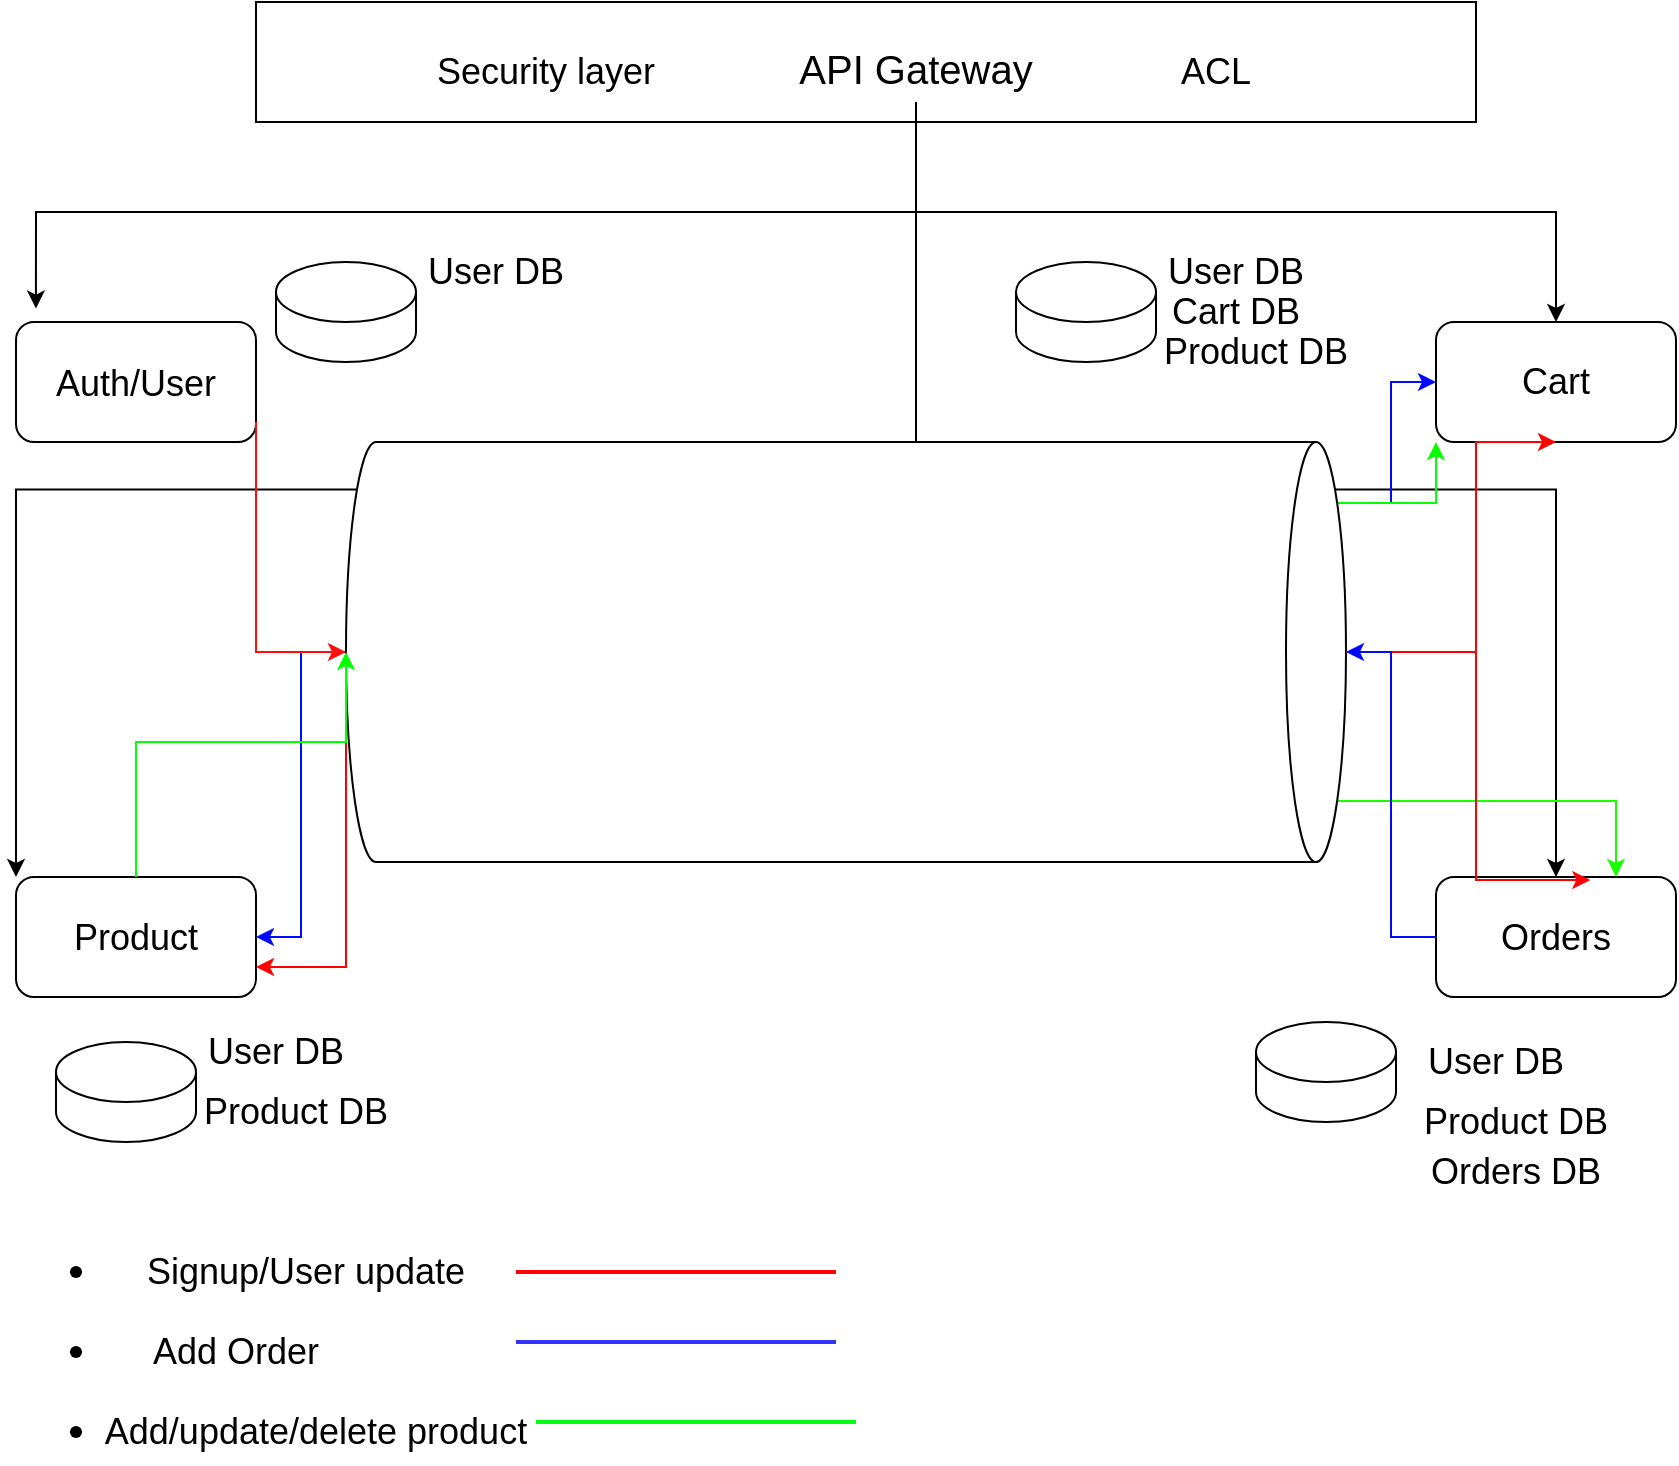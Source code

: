 <mxfile version="24.0.5" type="device">
  <diagram name="Page-1" id="mssVL0WriyJgOeCOiUHf">
    <mxGraphModel dx="1434" dy="738" grid="1" gridSize="10" guides="1" tooltips="1" connect="1" arrows="1" fold="1" page="1" pageScale="1" pageWidth="850" pageHeight="1100" math="0" shadow="0">
      <root>
        <mxCell id="0" />
        <mxCell id="1" parent="0" />
        <mxCell id="jd0kTKe9EwgRE9TUMlQJ-1" value="" style="rounded=0;whiteSpace=wrap;html=1;" parent="1" vertex="1">
          <mxGeometry x="130" y="20" width="610" height="60" as="geometry" />
        </mxCell>
        <mxCell id="jd0kTKe9EwgRE9TUMlQJ-20" style="edgeStyle=orthogonalEdgeStyle;rounded=0;orthogonalLoop=1;jettySize=auto;html=1;exitX=0.5;exitY=1;exitDx=0;exitDy=0;entryX=0.5;entryY=0;entryDx=0;entryDy=0;" parent="1" source="jd0kTKe9EwgRE9TUMlQJ-2" target="jd0kTKe9EwgRE9TUMlQJ-6" edge="1">
          <mxGeometry relative="1" as="geometry" />
        </mxCell>
        <mxCell id="jd0kTKe9EwgRE9TUMlQJ-21" style="edgeStyle=orthogonalEdgeStyle;rounded=0;orthogonalLoop=1;jettySize=auto;html=1;exitX=0.5;exitY=1;exitDx=0;exitDy=0;" parent="1" source="jd0kTKe9EwgRE9TUMlQJ-2" target="jd0kTKe9EwgRE9TUMlQJ-4" edge="1">
          <mxGeometry relative="1" as="geometry" />
        </mxCell>
        <mxCell id="jd0kTKe9EwgRE9TUMlQJ-22" style="edgeStyle=orthogonalEdgeStyle;rounded=0;orthogonalLoop=1;jettySize=auto;html=1;exitX=0.5;exitY=1;exitDx=0;exitDy=0;entryX=0;entryY=0;entryDx=0;entryDy=0;" parent="1" source="jd0kTKe9EwgRE9TUMlQJ-2" target="jd0kTKe9EwgRE9TUMlQJ-5" edge="1">
          <mxGeometry relative="1" as="geometry" />
        </mxCell>
        <mxCell id="jd0kTKe9EwgRE9TUMlQJ-2" value="&lt;font style=&quot;font-size: 20px;&quot;&gt;API Gateway&lt;/font&gt;" style="text;strokeColor=none;align=center;fillColor=none;html=1;verticalAlign=middle;whiteSpace=wrap;rounded=0;fontSize=20;" parent="1" vertex="1">
          <mxGeometry x="320" y="35" width="280" height="35" as="geometry" />
        </mxCell>
        <mxCell id="jd0kTKe9EwgRE9TUMlQJ-3" value="" style="rounded=1;whiteSpace=wrap;html=1;" parent="1" vertex="1">
          <mxGeometry x="10" y="180" width="120" height="60" as="geometry" />
        </mxCell>
        <mxCell id="jd0kTKe9EwgRE9TUMlQJ-4" value="" style="rounded=1;whiteSpace=wrap;html=1;" parent="1" vertex="1">
          <mxGeometry x="720" y="457.5" width="120" height="60" as="geometry" />
        </mxCell>
        <mxCell id="jd0kTKe9EwgRE9TUMlQJ-5" value="" style="rounded=1;whiteSpace=wrap;html=1;" parent="1" vertex="1">
          <mxGeometry x="10" y="457.5" width="120" height="60" as="geometry" />
        </mxCell>
        <mxCell id="jd0kTKe9EwgRE9TUMlQJ-6" value="" style="rounded=1;whiteSpace=wrap;html=1;" parent="1" vertex="1">
          <mxGeometry x="720" y="180" width="120" height="60" as="geometry" />
        </mxCell>
        <mxCell id="jd0kTKe9EwgRE9TUMlQJ-7" value="&lt;font style=&quot;font-size: 18px;&quot;&gt;Auth/User&lt;/font&gt;" style="text;strokeColor=none;align=center;fillColor=none;html=1;verticalAlign=middle;whiteSpace=wrap;rounded=0;" parent="1" vertex="1">
          <mxGeometry x="10" y="192.5" width="120" height="37.5" as="geometry" />
        </mxCell>
        <mxCell id="jd0kTKe9EwgRE9TUMlQJ-8" value="&lt;font style=&quot;font-size: 18px;&quot;&gt;Product&lt;/font&gt;" style="text;strokeColor=none;align=center;fillColor=none;html=1;verticalAlign=middle;whiteSpace=wrap;rounded=0;" parent="1" vertex="1">
          <mxGeometry x="20" y="470" width="100" height="35" as="geometry" />
        </mxCell>
        <mxCell id="jd0kTKe9EwgRE9TUMlQJ-9" value="&lt;font style=&quot;font-size: 18px;&quot;&gt;Orders&lt;/font&gt;" style="text;strokeColor=none;align=center;fillColor=none;html=1;verticalAlign=middle;whiteSpace=wrap;rounded=0;" parent="1" vertex="1">
          <mxGeometry x="730" y="470" width="100" height="35" as="geometry" />
        </mxCell>
        <mxCell id="jd0kTKe9EwgRE9TUMlQJ-10" value="&lt;span style=&quot;font-size: 18px;&quot;&gt;Cart&lt;/span&gt;" style="text;strokeColor=none;align=center;fillColor=none;html=1;verticalAlign=middle;whiteSpace=wrap;rounded=0;" parent="1" vertex="1">
          <mxGeometry x="730" y="192.5" width="100" height="35" as="geometry" />
        </mxCell>
        <mxCell id="jd0kTKe9EwgRE9TUMlQJ-26" style="edgeStyle=orthogonalEdgeStyle;rounded=0;orthogonalLoop=1;jettySize=auto;html=1;exitX=0.5;exitY=1;exitDx=0;exitDy=0;exitPerimeter=0;entryX=1;entryY=0.75;entryDx=0;entryDy=0;strokeColor=#ff0000;" parent="1" source="jd0kTKe9EwgRE9TUMlQJ-17" target="jd0kTKe9EwgRE9TUMlQJ-5" edge="1">
          <mxGeometry relative="1" as="geometry">
            <Array as="points">
              <mxPoint x="175" y="503" />
            </Array>
          </mxGeometry>
        </mxCell>
        <mxCell id="jd0kTKe9EwgRE9TUMlQJ-30" style="edgeStyle=orthogonalEdgeStyle;rounded=0;orthogonalLoop=1;jettySize=auto;html=1;exitX=0.5;exitY=0;exitDx=0;exitDy=0;exitPerimeter=0;entryX=0.5;entryY=1;entryDx=0;entryDy=0;strokeColor=#ff0000;" parent="1" source="jd0kTKe9EwgRE9TUMlQJ-17" target="jd0kTKe9EwgRE9TUMlQJ-6" edge="1">
          <mxGeometry relative="1" as="geometry">
            <Array as="points">
              <mxPoint x="740" y="345" />
              <mxPoint x="740" y="240" />
            </Array>
          </mxGeometry>
        </mxCell>
        <mxCell id="jd0kTKe9EwgRE9TUMlQJ-41" style="edgeStyle=orthogonalEdgeStyle;rounded=0;orthogonalLoop=1;jettySize=auto;html=1;exitX=0.5;exitY=1;exitDx=0;exitDy=0;exitPerimeter=0;entryX=1;entryY=0.5;entryDx=0;entryDy=0;strokeColor=#0008ff;" parent="1" source="jd0kTKe9EwgRE9TUMlQJ-17" target="jd0kTKe9EwgRE9TUMlQJ-5" edge="1">
          <mxGeometry relative="1" as="geometry" />
        </mxCell>
        <mxCell id="jd0kTKe9EwgRE9TUMlQJ-43" style="edgeStyle=orthogonalEdgeStyle;rounded=0;orthogonalLoop=1;jettySize=auto;html=1;exitX=0.145;exitY=0;exitDx=0;exitDy=4.35;exitPerimeter=0;entryX=0;entryY=0.5;entryDx=0;entryDy=0;strokeColor=#0008ff;" parent="1" source="jd0kTKe9EwgRE9TUMlQJ-17" target="jd0kTKe9EwgRE9TUMlQJ-6" edge="1">
          <mxGeometry relative="1" as="geometry" />
        </mxCell>
        <mxCell id="jd0kTKe9EwgRE9TUMlQJ-51" style="edgeStyle=orthogonalEdgeStyle;rounded=0;orthogonalLoop=1;jettySize=auto;html=1;exitX=0.145;exitY=0;exitDx=0;exitDy=4.35;exitPerimeter=0;entryX=0;entryY=1;entryDx=0;entryDy=0;strokeColor=#04ff00;" parent="1" source="jd0kTKe9EwgRE9TUMlQJ-17" target="jd0kTKe9EwgRE9TUMlQJ-6" edge="1">
          <mxGeometry relative="1" as="geometry" />
        </mxCell>
        <mxCell id="jd0kTKe9EwgRE9TUMlQJ-52" style="edgeStyle=orthogonalEdgeStyle;rounded=0;orthogonalLoop=1;jettySize=auto;html=1;exitX=0.855;exitY=0;exitDx=0;exitDy=4.35;exitPerimeter=0;entryX=0.75;entryY=0;entryDx=0;entryDy=0;strokeColor=#1AFF00;" parent="1" source="jd0kTKe9EwgRE9TUMlQJ-17" target="jd0kTKe9EwgRE9TUMlQJ-4" edge="1">
          <mxGeometry relative="1" as="geometry" />
        </mxCell>
        <mxCell id="jd0kTKe9EwgRE9TUMlQJ-17" value="" style="shape=cylinder3;whiteSpace=wrap;html=1;boundedLbl=1;backgroundOutline=1;size=15;direction=south;fontColor=#ed0707;" parent="1" vertex="1">
          <mxGeometry x="175" y="240" width="500" height="210" as="geometry" />
        </mxCell>
        <mxCell id="jd0kTKe9EwgRE9TUMlQJ-19" style="edgeStyle=orthogonalEdgeStyle;rounded=0;orthogonalLoop=1;jettySize=auto;html=1;exitX=0.5;exitY=1;exitDx=0;exitDy=0;entryX=0.083;entryY=-0.112;entryDx=0;entryDy=0;entryPerimeter=0;" parent="1" source="jd0kTKe9EwgRE9TUMlQJ-2" target="jd0kTKe9EwgRE9TUMlQJ-3" edge="1">
          <mxGeometry relative="1" as="geometry" />
        </mxCell>
        <mxCell id="jd0kTKe9EwgRE9TUMlQJ-24" style="edgeStyle=orthogonalEdgeStyle;rounded=0;orthogonalLoop=1;jettySize=auto;html=1;exitX=1;exitY=1;exitDx=0;exitDy=0;entryX=0.5;entryY=1;entryDx=0;entryDy=0;entryPerimeter=0;strokeColor=#FF0D0D;" parent="1" source="jd0kTKe9EwgRE9TUMlQJ-7" target="jd0kTKe9EwgRE9TUMlQJ-17" edge="1">
          <mxGeometry relative="1" as="geometry" />
        </mxCell>
        <mxCell id="jd0kTKe9EwgRE9TUMlQJ-27" value="&lt;font style=&quot;font-size: 18px;&quot;&gt;Signup/User update&lt;/font&gt;" style="text;strokeColor=none;align=center;fillColor=none;html=1;verticalAlign=middle;whiteSpace=wrap;rounded=0;" parent="1" vertex="1">
          <mxGeometry x="60" y="640" width="190" height="30" as="geometry" />
        </mxCell>
        <mxCell id="jd0kTKe9EwgRE9TUMlQJ-29" value="" style="line;strokeWidth=2;html=1;strokeColor=#ff0000;" parent="1" vertex="1">
          <mxGeometry x="260" y="650" width="160" height="10" as="geometry" />
        </mxCell>
        <mxCell id="jd0kTKe9EwgRE9TUMlQJ-31" style="edgeStyle=orthogonalEdgeStyle;rounded=0;orthogonalLoop=1;jettySize=auto;html=1;exitX=0.5;exitY=0;exitDx=0;exitDy=0;exitPerimeter=0;entryX=0.643;entryY=0.025;entryDx=0;entryDy=0;entryPerimeter=0;strokeColor=#ff0000;" parent="1" source="jd0kTKe9EwgRE9TUMlQJ-17" target="jd0kTKe9EwgRE9TUMlQJ-4" edge="1">
          <mxGeometry relative="1" as="geometry">
            <Array as="points">
              <mxPoint x="740" y="345" />
              <mxPoint x="740" y="459" />
            </Array>
          </mxGeometry>
        </mxCell>
        <mxCell id="jd0kTKe9EwgRE9TUMlQJ-32" value="" style="shape=waypoint;sketch=0;fillStyle=solid;size=6;pointerEvents=1;points=[];fillColor=none;resizable=0;rotatable=0;perimeter=centerPerimeter;snapToPoint=1;" parent="1" vertex="1">
          <mxGeometry x="30" y="645" width="20" height="20" as="geometry" />
        </mxCell>
        <mxCell id="jd0kTKe9EwgRE9TUMlQJ-40" style="edgeStyle=orthogonalEdgeStyle;rounded=0;orthogonalLoop=1;jettySize=auto;html=1;exitX=0;exitY=0.5;exitDx=0;exitDy=0;entryX=0.5;entryY=0;entryDx=0;entryDy=0;entryPerimeter=0;strokeColor=#0008ff;" parent="1" source="jd0kTKe9EwgRE9TUMlQJ-4" target="jd0kTKe9EwgRE9TUMlQJ-17" edge="1">
          <mxGeometry relative="1" as="geometry" />
        </mxCell>
        <mxCell id="jd0kTKe9EwgRE9TUMlQJ-44" value="&lt;font style=&quot;font-size: 18px;&quot;&gt;Add Order&lt;/font&gt;" style="text;strokeColor=none;align=center;fillColor=none;html=1;verticalAlign=middle;whiteSpace=wrap;rounded=0;" parent="1" vertex="1">
          <mxGeometry x="50" y="680" width="140" height="30" as="geometry" />
        </mxCell>
        <mxCell id="jd0kTKe9EwgRE9TUMlQJ-45" value="" style="shape=waypoint;sketch=0;fillStyle=solid;size=6;pointerEvents=1;points=[];fillColor=none;resizable=0;rotatable=0;perimeter=centerPerimeter;snapToPoint=1;" parent="1" vertex="1">
          <mxGeometry x="30" y="685" width="20" height="20" as="geometry" />
        </mxCell>
        <mxCell id="jd0kTKe9EwgRE9TUMlQJ-46" value="" style="line;strokeWidth=2;html=1;strokeColor=#3333FF;" parent="1" vertex="1">
          <mxGeometry x="260" y="670" width="160" height="40" as="geometry" />
        </mxCell>
        <mxCell id="jd0kTKe9EwgRE9TUMlQJ-47" style="edgeStyle=orthogonalEdgeStyle;rounded=0;orthogonalLoop=1;jettySize=auto;html=1;exitX=0.5;exitY=0;exitDx=0;exitDy=0;entryX=0.5;entryY=1;entryDx=0;entryDy=0;entryPerimeter=0;strokeColor=#04ff00;" parent="1" source="jd0kTKe9EwgRE9TUMlQJ-5" target="jd0kTKe9EwgRE9TUMlQJ-17" edge="1">
          <mxGeometry relative="1" as="geometry">
            <Array as="points">
              <mxPoint x="70" y="390" />
              <mxPoint x="175" y="390" />
            </Array>
          </mxGeometry>
        </mxCell>
        <mxCell id="jd0kTKe9EwgRE9TUMlQJ-48" value="&lt;font style=&quot;font-size: 18px;&quot;&gt;Add/update/delete product&lt;/font&gt;" style="text;strokeColor=none;align=center;fillColor=none;html=1;verticalAlign=middle;whiteSpace=wrap;rounded=0;" parent="1" vertex="1">
          <mxGeometry x="50" y="720" width="220" height="30" as="geometry" />
        </mxCell>
        <mxCell id="jd0kTKe9EwgRE9TUMlQJ-49" value="" style="shape=waypoint;sketch=0;fillStyle=solid;size=6;pointerEvents=1;points=[];fillColor=none;resizable=0;rotatable=0;perimeter=centerPerimeter;snapToPoint=1;" parent="1" vertex="1">
          <mxGeometry x="30" y="725" width="20" height="20" as="geometry" />
        </mxCell>
        <mxCell id="jd0kTKe9EwgRE9TUMlQJ-50" value="" style="line;strokeWidth=2;html=1;strokeColor=#00ff11;" parent="1" vertex="1">
          <mxGeometry x="270" y="710" width="160" height="40" as="geometry" />
        </mxCell>
        <mxCell id="jd0kTKe9EwgRE9TUMlQJ-53" value="" style="shape=cylinder3;whiteSpace=wrap;html=1;boundedLbl=1;backgroundOutline=1;size=15;" parent="1" vertex="1">
          <mxGeometry x="140" y="150" width="70" height="50" as="geometry" />
        </mxCell>
        <mxCell id="jd0kTKe9EwgRE9TUMlQJ-54" value="" style="shape=cylinder3;whiteSpace=wrap;html=1;boundedLbl=1;backgroundOutline=1;size=15;" parent="1" vertex="1">
          <mxGeometry x="510" y="150" width="70" height="50" as="geometry" />
        </mxCell>
        <mxCell id="jd0kTKe9EwgRE9TUMlQJ-55" value="" style="shape=cylinder3;whiteSpace=wrap;html=1;boundedLbl=1;backgroundOutline=1;size=15;" parent="1" vertex="1">
          <mxGeometry x="630" y="530" width="70" height="50" as="geometry" />
        </mxCell>
        <mxCell id="jd0kTKe9EwgRE9TUMlQJ-56" value="" style="shape=cylinder3;whiteSpace=wrap;html=1;boundedLbl=1;backgroundOutline=1;size=15;" parent="1" vertex="1">
          <mxGeometry x="30" y="540" width="70" height="50" as="geometry" />
        </mxCell>
        <mxCell id="jd0kTKe9EwgRE9TUMlQJ-57" value="&lt;span style=&quot;font-size: 18px;&quot;&gt;User DB&lt;/span&gt;" style="text;strokeColor=none;align=center;fillColor=none;html=1;verticalAlign=middle;whiteSpace=wrap;rounded=0;" parent="1" vertex="1">
          <mxGeometry x="210" y="140" width="80" height="30" as="geometry" />
        </mxCell>
        <mxCell id="jd0kTKe9EwgRE9TUMlQJ-58" value="&lt;span style=&quot;font-size: 18px;&quot;&gt;User DB&lt;/span&gt;" style="text;strokeColor=none;align=center;fillColor=none;html=1;verticalAlign=middle;whiteSpace=wrap;rounded=0;" parent="1" vertex="1">
          <mxGeometry x="580" y="140" width="80" height="30" as="geometry" />
        </mxCell>
        <mxCell id="jd0kTKe9EwgRE9TUMlQJ-59" value="&lt;span style=&quot;font-size: 18px;&quot;&gt;User DB&lt;/span&gt;" style="text;strokeColor=none;align=center;fillColor=none;html=1;verticalAlign=middle;whiteSpace=wrap;rounded=0;" parent="1" vertex="1">
          <mxGeometry x="710" y="535" width="80" height="30" as="geometry" />
        </mxCell>
        <mxCell id="jd0kTKe9EwgRE9TUMlQJ-60" value="&lt;span style=&quot;font-size: 18px;&quot;&gt;User DB&lt;/span&gt;" style="text;strokeColor=none;align=center;fillColor=none;html=1;verticalAlign=middle;whiteSpace=wrap;rounded=0;" parent="1" vertex="1">
          <mxGeometry x="100" y="530" width="80" height="30" as="geometry" />
        </mxCell>
        <mxCell id="jd0kTKe9EwgRE9TUMlQJ-61" value="&lt;span style=&quot;font-size: 18px;&quot;&gt;Cart DB&lt;/span&gt;" style="text;strokeColor=none;align=center;fillColor=none;html=1;verticalAlign=middle;whiteSpace=wrap;rounded=0;" parent="1" vertex="1">
          <mxGeometry x="580" y="160" width="80" height="30" as="geometry" />
        </mxCell>
        <mxCell id="jd0kTKe9EwgRE9TUMlQJ-62" value="&lt;span style=&quot;font-size: 18px;&quot;&gt;Product DB&lt;/span&gt;" style="text;strokeColor=none;align=center;fillColor=none;html=1;verticalAlign=middle;whiteSpace=wrap;rounded=0;" parent="1" vertex="1">
          <mxGeometry x="580" y="180" width="100" height="30" as="geometry" />
        </mxCell>
        <mxCell id="jd0kTKe9EwgRE9TUMlQJ-64" value="&lt;span style=&quot;font-size: 18px;&quot;&gt;Product DB&lt;/span&gt;" style="text;strokeColor=none;align=center;fillColor=none;html=1;verticalAlign=middle;whiteSpace=wrap;rounded=0;" parent="1" vertex="1">
          <mxGeometry x="710" y="565" width="100" height="30" as="geometry" />
        </mxCell>
        <mxCell id="jd0kTKe9EwgRE9TUMlQJ-65" value="&lt;span style=&quot;font-size: 18px;&quot;&gt;Product DB&lt;/span&gt;" style="text;strokeColor=none;align=center;fillColor=none;html=1;verticalAlign=middle;whiteSpace=wrap;rounded=0;" parent="1" vertex="1">
          <mxGeometry x="100" y="560" width="100" height="30" as="geometry" />
        </mxCell>
        <mxCell id="jd0kTKe9EwgRE9TUMlQJ-70" value="&lt;span style=&quot;font-size: 18px;&quot;&gt;ACL&lt;/span&gt;" style="text;strokeColor=none;align=center;fillColor=none;html=1;verticalAlign=middle;whiteSpace=wrap;rounded=0;" parent="1" vertex="1">
          <mxGeometry x="570" y="40" width="80" height="30" as="geometry" />
        </mxCell>
        <mxCell id="jd0kTKe9EwgRE9TUMlQJ-71" value="&lt;span style=&quot;font-size: 18px;&quot;&gt;Security layer&lt;/span&gt;" style="text;strokeColor=none;align=center;fillColor=none;html=1;verticalAlign=middle;whiteSpace=wrap;rounded=0;" parent="1" vertex="1">
          <mxGeometry x="210" y="40" width="130" height="30" as="geometry" />
        </mxCell>
        <mxCell id="jd0kTKe9EwgRE9TUMlQJ-73" value="&lt;span style=&quot;font-size: 18px;&quot;&gt;Orders DB&lt;/span&gt;" style="text;strokeColor=none;align=center;fillColor=none;html=1;verticalAlign=middle;whiteSpace=wrap;rounded=0;" parent="1" vertex="1">
          <mxGeometry x="710" y="590" width="100" height="30" as="geometry" />
        </mxCell>
      </root>
    </mxGraphModel>
  </diagram>
</mxfile>
